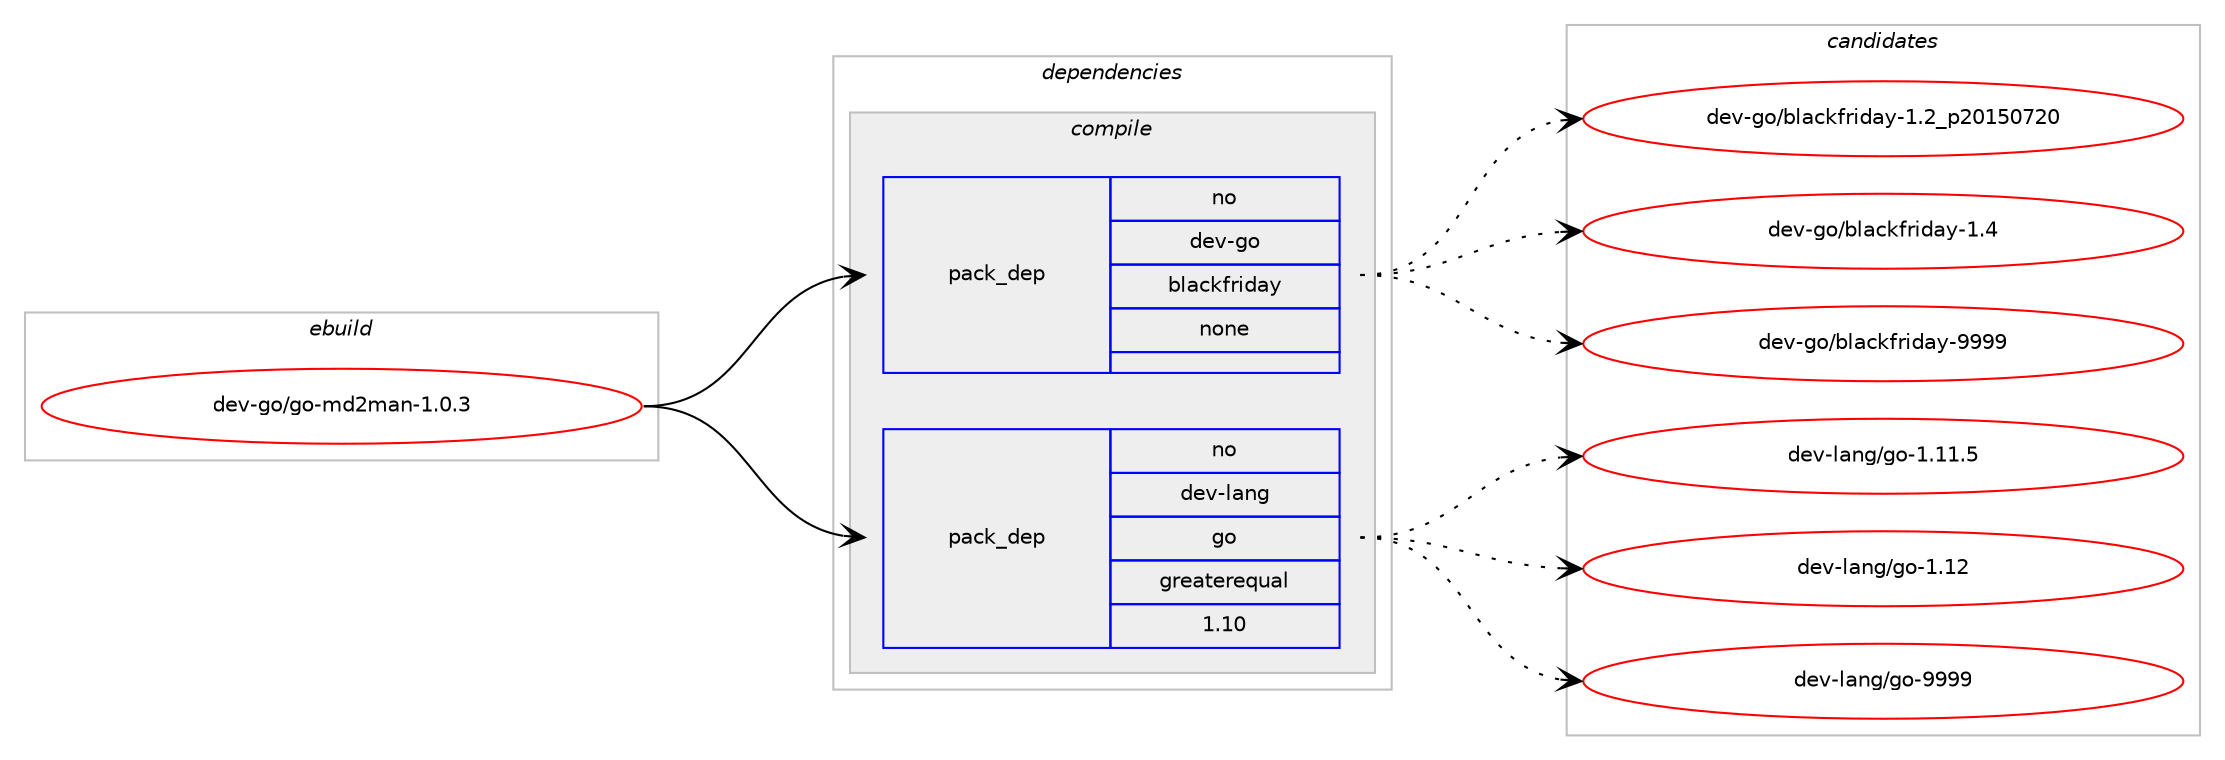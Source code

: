 digraph prolog {

# *************
# Graph options
# *************

newrank=true;
concentrate=true;
compound=true;
graph [rankdir=LR,fontname=Helvetica,fontsize=10,ranksep=1.5];#, ranksep=2.5, nodesep=0.2];
edge  [arrowhead=vee];
node  [fontname=Helvetica,fontsize=10];

# **********
# The ebuild
# **********

subgraph cluster_leftcol {
color=gray;
rank=same;
label=<<i>ebuild</i>>;
id [label="dev-go/go-md2man-1.0.3", color=red, width=4, href="../dev-go/go-md2man-1.0.3.svg"];
}

# ****************
# The dependencies
# ****************

subgraph cluster_midcol {
color=gray;
label=<<i>dependencies</i>>;
subgraph cluster_compile {
fillcolor="#eeeeee";
style=filled;
label=<<i>compile</i>>;
subgraph pack945779 {
dependency1325255 [label=<<TABLE BORDER="0" CELLBORDER="1" CELLSPACING="0" CELLPADDING="4" WIDTH="220"><TR><TD ROWSPAN="6" CELLPADDING="30">pack_dep</TD></TR><TR><TD WIDTH="110">no</TD></TR><TR><TD>dev-go</TD></TR><TR><TD>blackfriday</TD></TR><TR><TD>none</TD></TR><TR><TD></TD></TR></TABLE>>, shape=none, color=blue];
}
id:e -> dependency1325255:w [weight=20,style="solid",arrowhead="vee"];
subgraph pack945780 {
dependency1325256 [label=<<TABLE BORDER="0" CELLBORDER="1" CELLSPACING="0" CELLPADDING="4" WIDTH="220"><TR><TD ROWSPAN="6" CELLPADDING="30">pack_dep</TD></TR><TR><TD WIDTH="110">no</TD></TR><TR><TD>dev-lang</TD></TR><TR><TD>go</TD></TR><TR><TD>greaterequal</TD></TR><TR><TD>1.10</TD></TR></TABLE>>, shape=none, color=blue];
}
id:e -> dependency1325256:w [weight=20,style="solid",arrowhead="vee"];
}
subgraph cluster_compileandrun {
fillcolor="#eeeeee";
style=filled;
label=<<i>compile and run</i>>;
}
subgraph cluster_run {
fillcolor="#eeeeee";
style=filled;
label=<<i>run</i>>;
}
}

# **************
# The candidates
# **************

subgraph cluster_choices {
rank=same;
color=gray;
label=<<i>candidates</i>>;

subgraph choice945779 {
color=black;
nodesep=1;
choice10010111845103111479810897991071021141051009712145494650951125048495348555048 [label="dev-go/blackfriday-1.2_p20150720", color=red, width=4,href="../dev-go/blackfriday-1.2_p20150720.svg"];
choice10010111845103111479810897991071021141051009712145494652 [label="dev-go/blackfriday-1.4", color=red, width=4,href="../dev-go/blackfriday-1.4.svg"];
choice1001011184510311147981089799107102114105100971214557575757 [label="dev-go/blackfriday-9999", color=red, width=4,href="../dev-go/blackfriday-9999.svg"];
dependency1325255:e -> choice10010111845103111479810897991071021141051009712145494650951125048495348555048:w [style=dotted,weight="100"];
dependency1325255:e -> choice10010111845103111479810897991071021141051009712145494652:w [style=dotted,weight="100"];
dependency1325255:e -> choice1001011184510311147981089799107102114105100971214557575757:w [style=dotted,weight="100"];
}
subgraph choice945780 {
color=black;
nodesep=1;
choice10010111845108971101034710311145494649494653 [label="dev-lang/go-1.11.5", color=red, width=4,href="../dev-lang/go-1.11.5.svg"];
choice1001011184510897110103471031114549464950 [label="dev-lang/go-1.12", color=red, width=4,href="../dev-lang/go-1.12.svg"];
choice1001011184510897110103471031114557575757 [label="dev-lang/go-9999", color=red, width=4,href="../dev-lang/go-9999.svg"];
dependency1325256:e -> choice10010111845108971101034710311145494649494653:w [style=dotted,weight="100"];
dependency1325256:e -> choice1001011184510897110103471031114549464950:w [style=dotted,weight="100"];
dependency1325256:e -> choice1001011184510897110103471031114557575757:w [style=dotted,weight="100"];
}
}

}
